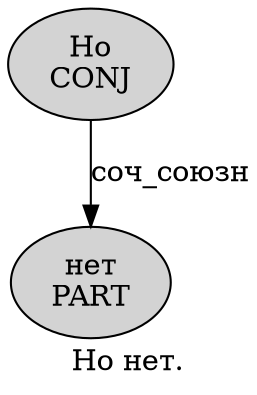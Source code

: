 digraph SENTENCE_4536 {
	graph [label="Но нет."]
	node [style=filled]
		0 [label="Но
CONJ" color="" fillcolor=lightgray penwidth=1 shape=ellipse]
		1 [label="нет
PART" color="" fillcolor=lightgray penwidth=1 shape=ellipse]
			0 -> 1 [label="соч_союзн"]
}